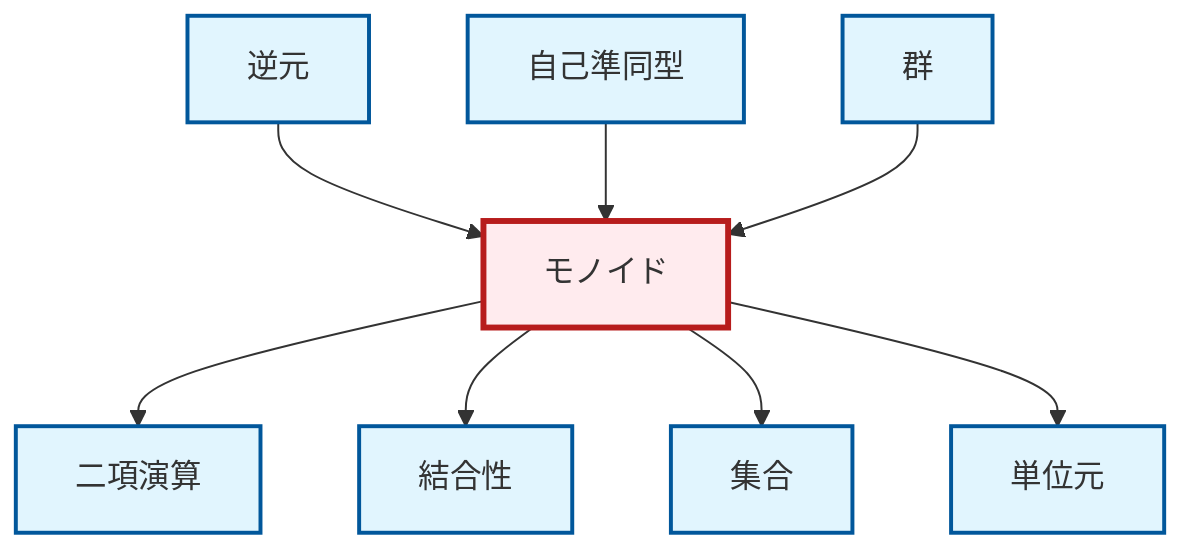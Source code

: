 graph TD
    classDef definition fill:#e1f5fe,stroke:#01579b,stroke-width:2px
    classDef theorem fill:#f3e5f5,stroke:#4a148c,stroke-width:2px
    classDef axiom fill:#fff3e0,stroke:#e65100,stroke-width:2px
    classDef example fill:#e8f5e9,stroke:#1b5e20,stroke-width:2px
    classDef current fill:#ffebee,stroke:#b71c1c,stroke-width:3px
    def-associativity["結合性"]:::definition
    def-monoid["モノイド"]:::definition
    def-binary-operation["二項演算"]:::definition
    def-set["集合"]:::definition
    def-group["群"]:::definition
    def-identity-element["単位元"]:::definition
    def-endomorphism["自己準同型"]:::definition
    def-inverse-element["逆元"]:::definition
    def-inverse-element --> def-monoid
    def-endomorphism --> def-monoid
    def-monoid --> def-binary-operation
    def-monoid --> def-associativity
    def-monoid --> def-set
    def-monoid --> def-identity-element
    def-group --> def-monoid
    class def-monoid current